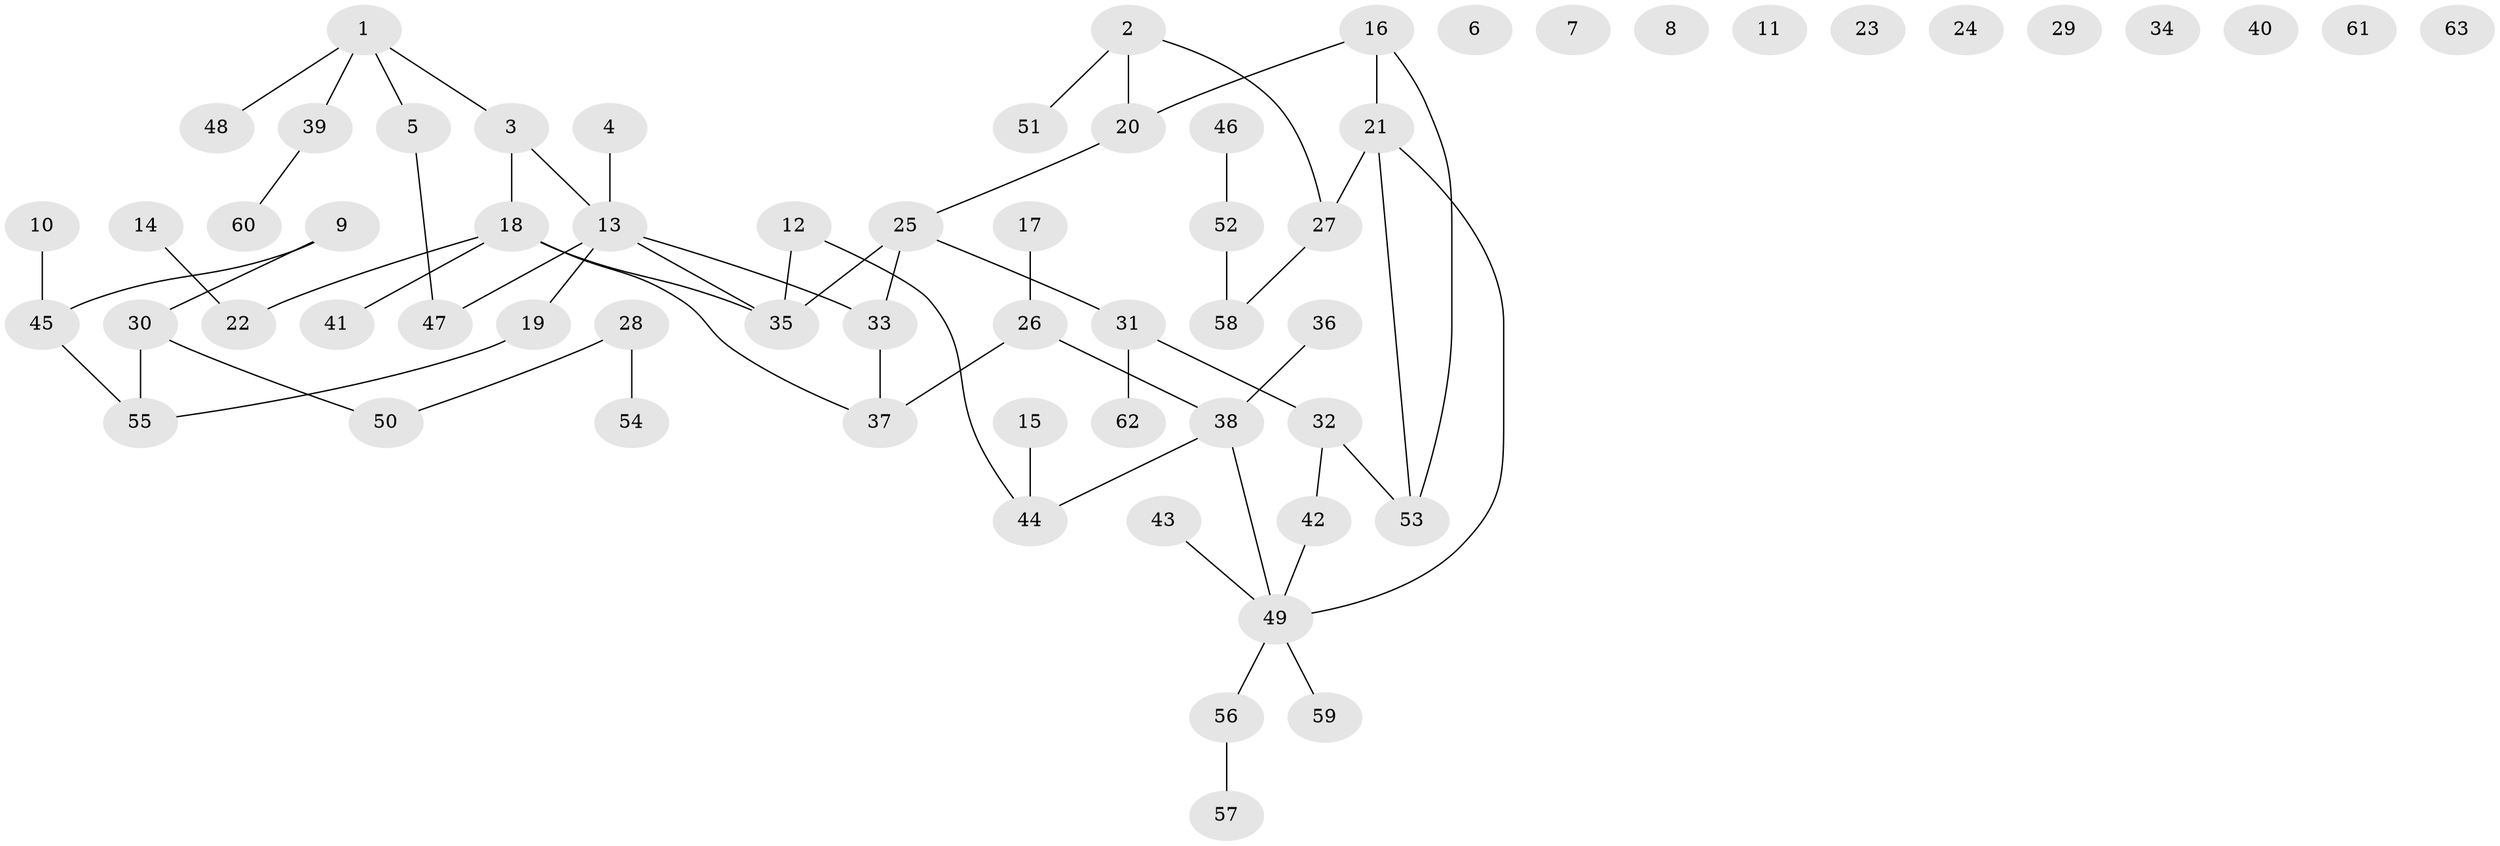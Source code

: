 // Generated by graph-tools (version 1.1) at 2025/13/03/09/25 04:13:06]
// undirected, 63 vertices, 62 edges
graph export_dot {
graph [start="1"]
  node [color=gray90,style=filled];
  1;
  2;
  3;
  4;
  5;
  6;
  7;
  8;
  9;
  10;
  11;
  12;
  13;
  14;
  15;
  16;
  17;
  18;
  19;
  20;
  21;
  22;
  23;
  24;
  25;
  26;
  27;
  28;
  29;
  30;
  31;
  32;
  33;
  34;
  35;
  36;
  37;
  38;
  39;
  40;
  41;
  42;
  43;
  44;
  45;
  46;
  47;
  48;
  49;
  50;
  51;
  52;
  53;
  54;
  55;
  56;
  57;
  58;
  59;
  60;
  61;
  62;
  63;
  1 -- 3;
  1 -- 5;
  1 -- 39;
  1 -- 48;
  2 -- 20;
  2 -- 27;
  2 -- 51;
  3 -- 13;
  3 -- 18;
  4 -- 13;
  5 -- 47;
  9 -- 30;
  9 -- 45;
  10 -- 45;
  12 -- 35;
  12 -- 44;
  13 -- 19;
  13 -- 33;
  13 -- 35;
  13 -- 47;
  14 -- 22;
  15 -- 44;
  16 -- 20;
  16 -- 21;
  16 -- 53;
  17 -- 26;
  18 -- 22;
  18 -- 35;
  18 -- 37;
  18 -- 41;
  19 -- 55;
  20 -- 25;
  21 -- 27;
  21 -- 49;
  21 -- 53;
  25 -- 31;
  25 -- 33;
  25 -- 35;
  26 -- 37;
  26 -- 38;
  27 -- 58;
  28 -- 50;
  28 -- 54;
  30 -- 50;
  30 -- 55;
  31 -- 32;
  31 -- 62;
  32 -- 42;
  32 -- 53;
  33 -- 37;
  36 -- 38;
  38 -- 44;
  38 -- 49;
  39 -- 60;
  42 -- 49;
  43 -- 49;
  45 -- 55;
  46 -- 52;
  49 -- 56;
  49 -- 59;
  52 -- 58;
  56 -- 57;
}
